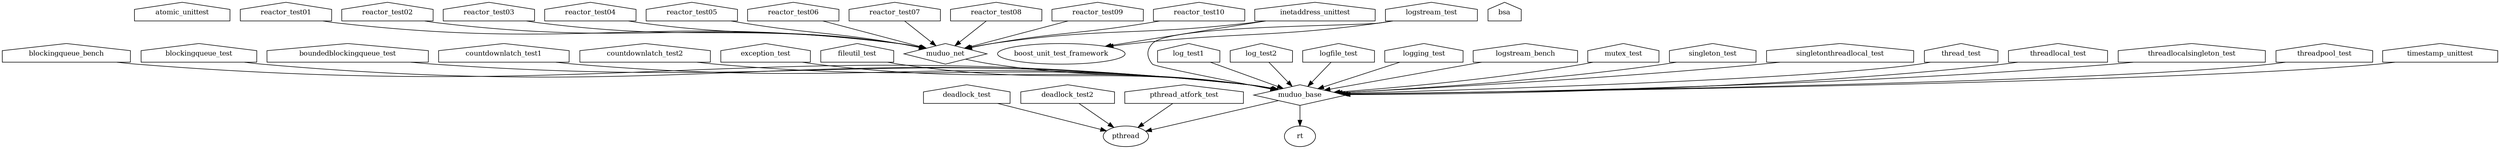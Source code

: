 digraph "GG" {
node [
  fontsize = "12"
];
    "node28" [ label="atomic_unittest" shape="house"];
    "node30" [ label="blockingqueue_bench" shape="house"];
    "node9" [ label="muduo_base" shape="diamond"];
    "node30" -> "node9" // blockingqueue_bench -> muduo_base
    "node75" [ label="pthread" shape="ellipse"];
    "node9" -> "node75" // muduo_base -> pthread
    "node76" [ label="rt" shape="ellipse"];
    "node9" -> "node76" // muduo_base -> rt
    "node22" [ label="blockingqueue_test" shape="house"];
    "node22" -> "node9" // blockingqueue_test -> muduo_base
    "node27" [ label="boundedblockingqueue_test" shape="house"];
    "node27" -> "node9" // boundedblockingqueue_test -> muduo_base
    "node70" [ label="bsa" shape="house"];
    "node66" [ label="countdownlatch_test1" shape="house"];
    "node66" -> "node9" // countdownlatch_test1 -> muduo_base
    "node63" [ label="countdownlatch_test2" shape="house"];
    "node63" -> "node9" // countdownlatch_test2 -> muduo_base
    "node62" [ label="deadlock_test" shape="house"];
    "node62" -> "node75" // deadlock_test -> pthread
    "node58" [ label="deadlock_test2" shape="house"];
    "node58" -> "node75" // deadlock_test2 -> pthread
    "node26" [ label="exception_test" shape="house"];
    "node26" -> "node9" // exception_test -> muduo_base
    "node32" [ label="fileutil_test" shape="house"];
    "node32" -> "node9" // fileutil_test -> muduo_base
    "node47" [ label="inetaddress_unittest" shape="house"];
    "node40" [ label="muduo_net" shape="diamond"];
    "node47" -> "node40" // inetaddress_unittest -> muduo_net
    "node40" -> "node9" // muduo_net -> muduo_base
    "node77" [ label="boost_unit_test_framework" shape="ellipse"];
    "node47" -> "node77" // inetaddress_unittest -> boost_unit_test_framework
    "node57" [ label="log_test1" shape="house"];
    "node57" -> "node9" // log_test1 -> muduo_base
    "node56" [ label="log_test2" shape="house"];
    "node56" -> "node9" // log_test2 -> muduo_base
    "node19" [ label="logfile_test" shape="house"];
    "node19" -> "node9" // logfile_test -> muduo_base
    "node18" [ label="logging_test" shape="house"];
    "node18" -> "node9" // logging_test -> muduo_base
    "node16" [ label="logstream_bench" shape="house"];
    "node16" -> "node9" // logstream_bench -> muduo_base
    "node15" [ label="logstream_test" shape="house"];
    "node15" -> "node9" // logstream_test -> muduo_base
    "node15" -> "node77" // logstream_test -> boost_unit_test_framework
    "node29" [ label="mutex_test" shape="house"];
    "node29" -> "node9" // mutex_test -> muduo_base
    "node54" [ label="pthread_atfork_test" shape="house"];
    "node54" -> "node75" // pthread_atfork_test -> pthread
    "node60" [ label="reactor_test01" shape="house"];
    "node60" -> "node40" // reactor_test01 -> muduo_net
    "node53" [ label="reactor_test02" shape="house"];
    "node53" -> "node40" // reactor_test02 -> muduo_net
    "node61" [ label="reactor_test03" shape="house"];
    "node61" -> "node40" // reactor_test03 -> muduo_net
    "node65" [ label="reactor_test04" shape="house"];
    "node65" -> "node40" // reactor_test04 -> muduo_net
    "node59" [ label="reactor_test05" shape="house"];
    "node59" -> "node40" // reactor_test05 -> muduo_net
    "node67" [ label="reactor_test06" shape="house"];
    "node67" -> "node40" // reactor_test06 -> muduo_net
    "node68" [ label="reactor_test07" shape="house"];
    "node68" -> "node40" // reactor_test07 -> muduo_net
    "node55" [ label="reactor_test08" shape="house"];
    "node55" -> "node40" // reactor_test08 -> muduo_net
    "node69" [ label="reactor_test09" shape="house"];
    "node69" -> "node40" // reactor_test09 -> muduo_net
    "node71" [ label="reactor_test10" shape="house"];
    "node71" -> "node40" // reactor_test10 -> muduo_net
    "node17" [ label="singleton_test" shape="house"];
    "node17" -> "node9" // singleton_test -> muduo_base
    "node20" [ label="singletonthreadlocal_test" shape="house"];
    "node20" -> "node9" // singletonthreadlocal_test -> muduo_base
    "node23" [ label="thread_test" shape="house"];
    "node23" -> "node9" // thread_test -> muduo_base
    "node24" [ label="threadlocal_test" shape="house"];
    "node24" -> "node9" // threadlocal_test -> muduo_base
    "node25" [ label="threadlocalsingleton_test" shape="house"];
    "node25" -> "node9" // threadlocalsingleton_test -> muduo_base
    "node31" [ label="threadpool_test" shape="house"];
    "node31" -> "node9" // threadpool_test -> muduo_base
    "node33" [ label="timestamp_unittest" shape="house"];
    "node33" -> "node9" // timestamp_unittest -> muduo_base
}

